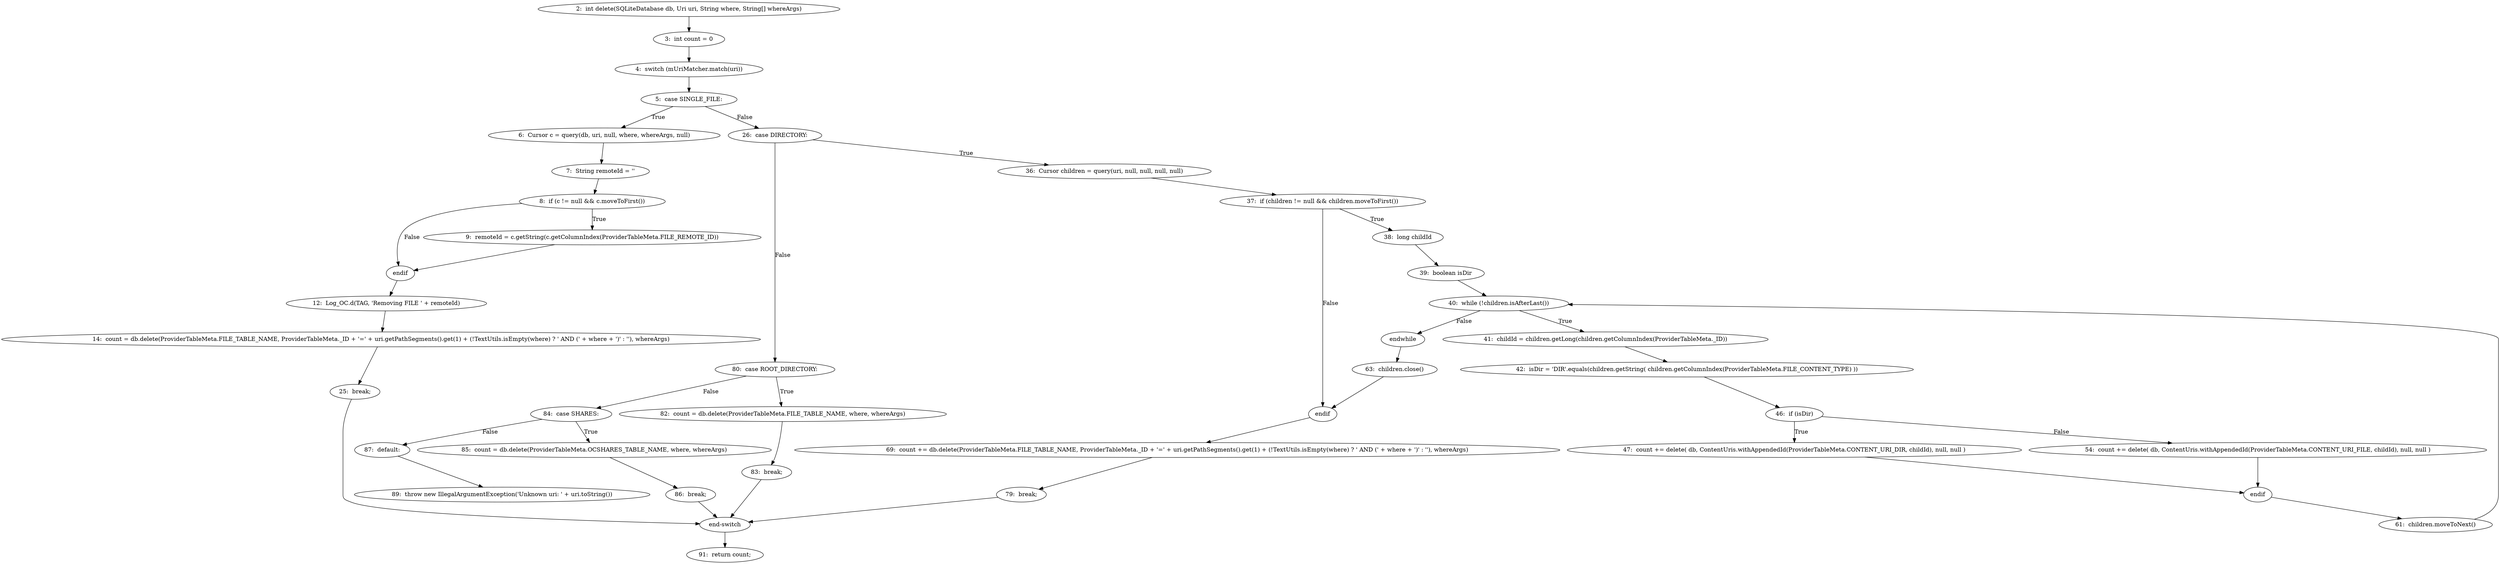 digraph CFG {
  // graph-vertices
  v1  [label="2:  int delete(SQLiteDatabase db, Uri uri, String where, String[] whereArgs)"];
  v2  [label="3:  int count = 0"];
  v3  [label="4:  switch (mUriMatcher.match(uri))"];
  v4  [label="5:  case SINGLE_FILE:"];
  v5  [label="6:  Cursor c = query(db, uri, null, where, whereArgs, null)"];
  v6  [label="26:  case DIRECTORY:"];
  v7  [label="36:  Cursor children = query(uri, null, null, null, null)"];
  v8  [label="80:  case ROOT_DIRECTORY:"];
  v9  [label="82:  count = db.delete(ProviderTableMeta.FILE_TABLE_NAME, where, whereArgs)"];
  v10  [label="84:  case SHARES:"];
  v11  [label="85:  count = db.delete(ProviderTableMeta.OCSHARES_TABLE_NAME, where, whereArgs)"];
  v12  [label="87:  default:"];
  v13  [label="89:  throw new IllegalArgumentException('Unknown uri: ' + uri.toString())"];
  v14  [label="86:  break;"];
  v15  [label="end-switch"];
  v16  [label="91:  return count;"];
  v17  [label="83:  break;"];
  v18  [label="37:  if (children != null && children.moveToFirst())"];
  v19  [label="38:  long childId"];
  v20  [label="endif"];
  v21  [label="69:  count += db.delete(ProviderTableMeta.FILE_TABLE_NAME, ProviderTableMeta._ID + '=' + uri.getPathSegments().get(1) + (!TextUtils.isEmpty(where) ? ' AND (' + where + ')' : ''), whereArgs)"];
  v22  [label="79:  break;"];
  v23  [label="39:  boolean isDir"];
  v24  [label="40:  while (!children.isAfterLast())"];
  v25  [label="endwhile"];
  v26  [label="41:  childId = children.getLong(children.getColumnIndex(ProviderTableMeta._ID))"];
  v27  [label="42:  isDir = 'DIR'.equals(children.getString( children.getColumnIndex(ProviderTableMeta.FILE_CONTENT_TYPE) ))"];
  v28  [label="46:  if (isDir)"];
  v29  [label="47:  count += delete( db, ContentUris.withAppendedId(ProviderTableMeta.CONTENT_URI_DIR, childId), null, null )"];
  v30  [label="54:  count += delete( db, ContentUris.withAppendedId(ProviderTableMeta.CONTENT_URI_FILE, childId), null, null )"];
  v31  [label="endif"];
  v32  [label="61:  children.moveToNext()"];
  v33  [label="63:  children.close()"];
  v34  [label="7:  String remoteId = ''"];
  v35  [label="8:  if (c != null && c.moveToFirst())"];
  v36  [label="9:  remoteId = c.getString(c.getColumnIndex(ProviderTableMeta.FILE_REMOTE_ID))"];
  v37  [label="endif"];
  v38  [label="12:  Log_OC.d(TAG, 'Removing FILE ' + remoteId)"];
  v39  [label="14:  count = db.delete(ProviderTableMeta.FILE_TABLE_NAME, ProviderTableMeta._ID + '=' + uri.getPathSegments().get(1) + (!TextUtils.isEmpty(where) ? ' AND (' + where + ')' : ''), whereArgs)"];
  v40  [label="25:  break;"];
  // graph-edges
  v1 -> v2;
  v2 -> v3;
  v3 -> v4;
  v4 -> v5  [label="True"];
  v4 -> v6  [label="False"];
  v6 -> v7  [label="True"];
  v6 -> v8  [label="False"];
  v8 -> v9  [label="True"];
  v8 -> v10  [label="False"];
  v10 -> v11  [label="True"];
  v10 -> v12  [label="False"];
  v12 -> v13;
  v11 -> v14;
  v14 -> v15;
  v15 -> v16;
  v9 -> v17;
  v17 -> v15;
  v7 -> v18;
  v18 -> v19  [label="True"];
  v18 -> v20  [label="False"];
  v20 -> v21;
  v21 -> v22;
  v22 -> v15;
  v19 -> v23;
  v23 -> v24;
  v24 -> v25  [label="False"];
  v24 -> v26  [label="True"];
  v26 -> v27;
  v27 -> v28;
  v28 -> v29  [label="True"];
  v28 -> v30  [label="False"];
  v30 -> v31;
  v31 -> v32;
  v32 -> v24;
  v29 -> v31;
  v25 -> v33;
  v33 -> v20;
  v5 -> v34;
  v34 -> v35;
  v35 -> v36  [label="True"];
  v35 -> v37  [label="False"];
  v37 -> v38;
  v38 -> v39;
  v39 -> v40;
  v40 -> v15;
  v36 -> v37;
  // end-of-graph
}
